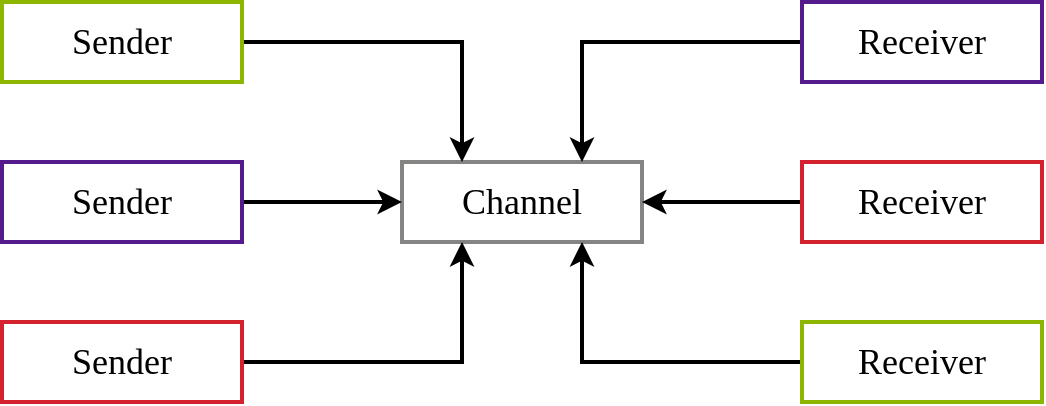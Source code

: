 <mxfile version="13.9.9" type="device"><diagram id="Hz6T0qURKPRLtcw_ycSr" name="Page-1"><mxGraphModel dx="1038" dy="608" grid="1" gridSize="10" guides="1" tooltips="1" connect="1" arrows="1" fold="1" page="1" pageScale="1" pageWidth="850" pageHeight="1100" math="0" shadow="0"><root><mxCell id="0"/><mxCell id="1" parent="0"/><mxCell id="B8H2udqBXHBV7KHPTIZz-1" value="&lt;font face=&quot;Fira Code Retina&quot; style=&quot;font-size: 18px&quot;&gt;Channel&lt;/font&gt;" style="rounded=0;whiteSpace=wrap;html=1;fillColor=none;strokeWidth=2;strokeColor=#848482;" vertex="1" parent="1"><mxGeometry x="240" y="240" width="120" height="40" as="geometry"/></mxCell><mxCell id="B8H2udqBXHBV7KHPTIZz-10" style="edgeStyle=orthogonalEdgeStyle;rounded=0;orthogonalLoop=1;jettySize=auto;html=1;exitX=1;exitY=0.5;exitDx=0;exitDy=0;entryX=0.25;entryY=0;entryDx=0;entryDy=0;strokeWidth=2;" edge="1" parent="1" source="B8H2udqBXHBV7KHPTIZz-2" target="B8H2udqBXHBV7KHPTIZz-1"><mxGeometry relative="1" as="geometry"/></mxCell><mxCell id="B8H2udqBXHBV7KHPTIZz-2" value="&lt;font face=&quot;Fira Code Retina&quot; style=&quot;font-size: 18px&quot;&gt;Sender&lt;/font&gt;" style="rounded=0;whiteSpace=wrap;html=1;fillColor=none;strokeWidth=2;strokeColor=#8db600;" vertex="1" parent="1"><mxGeometry x="40" y="160" width="120" height="40" as="geometry"/></mxCell><mxCell id="B8H2udqBXHBV7KHPTIZz-13" style="edgeStyle=orthogonalEdgeStyle;rounded=0;orthogonalLoop=1;jettySize=auto;html=1;exitX=1;exitY=0.5;exitDx=0;exitDy=0;strokeWidth=2;" edge="1" parent="1" source="B8H2udqBXHBV7KHPTIZz-3" target="B8H2udqBXHBV7KHPTIZz-1"><mxGeometry relative="1" as="geometry"/></mxCell><mxCell id="B8H2udqBXHBV7KHPTIZz-3" value="&lt;font face=&quot;Fira Code Retina&quot; style=&quot;font-size: 18px&quot;&gt;Sender&lt;/font&gt;" style="rounded=0;whiteSpace=wrap;html=1;fillColor=none;strokeWidth=2;strokeColor=#551b8c;" vertex="1" parent="1"><mxGeometry x="40" y="240" width="120" height="40" as="geometry"/></mxCell><mxCell id="B8H2udqBXHBV7KHPTIZz-16" style="edgeStyle=orthogonalEdgeStyle;rounded=0;orthogonalLoop=1;jettySize=auto;html=1;exitX=1;exitY=0.5;exitDx=0;exitDy=0;entryX=0.25;entryY=1;entryDx=0;entryDy=0;strokeWidth=2;" edge="1" parent="1" source="B8H2udqBXHBV7KHPTIZz-4" target="B8H2udqBXHBV7KHPTIZz-1"><mxGeometry relative="1" as="geometry"/></mxCell><mxCell id="B8H2udqBXHBV7KHPTIZz-4" value="&lt;font face=&quot;Fira Code Retina&quot; style=&quot;font-size: 18px&quot;&gt;Sender&lt;/font&gt;" style="rounded=0;whiteSpace=wrap;html=1;fillColor=none;strokeWidth=2;strokeColor=#d3212d;" vertex="1" parent="1"><mxGeometry x="40" y="320" width="120" height="40" as="geometry"/></mxCell><mxCell id="B8H2udqBXHBV7KHPTIZz-15" style="edgeStyle=orthogonalEdgeStyle;rounded=0;orthogonalLoop=1;jettySize=auto;html=1;exitX=0;exitY=0.5;exitDx=0;exitDy=0;entryX=0.75;entryY=0;entryDx=0;entryDy=0;strokeWidth=2;" edge="1" parent="1" source="B8H2udqBXHBV7KHPTIZz-6" target="B8H2udqBXHBV7KHPTIZz-1"><mxGeometry relative="1" as="geometry"/></mxCell><mxCell id="B8H2udqBXHBV7KHPTIZz-6" value="&lt;font face=&quot;Fira Code Retina&quot; style=&quot;font-size: 18px&quot;&gt;Receiver&lt;/font&gt;" style="rounded=0;whiteSpace=wrap;html=1;fillColor=none;strokeWidth=2;strokeColor=#551b8c;" vertex="1" parent="1"><mxGeometry x="440" y="160" width="120" height="40" as="geometry"/></mxCell><mxCell id="B8H2udqBXHBV7KHPTIZz-17" style="edgeStyle=orthogonalEdgeStyle;rounded=0;orthogonalLoop=1;jettySize=auto;html=1;exitX=0;exitY=0.5;exitDx=0;exitDy=0;strokeWidth=2;" edge="1" parent="1" source="B8H2udqBXHBV7KHPTIZz-7" target="B8H2udqBXHBV7KHPTIZz-1"><mxGeometry relative="1" as="geometry"/></mxCell><mxCell id="B8H2udqBXHBV7KHPTIZz-7" value="&lt;font face=&quot;Fira Code Retina&quot; style=&quot;font-size: 18px&quot;&gt;Receiver&lt;/font&gt;" style="rounded=0;whiteSpace=wrap;html=1;fillColor=none;strokeWidth=2;strokeColor=#d3212d;" vertex="1" parent="1"><mxGeometry x="440" y="240" width="120" height="40" as="geometry"/></mxCell><mxCell id="B8H2udqBXHBV7KHPTIZz-12" style="edgeStyle=orthogonalEdgeStyle;rounded=0;orthogonalLoop=1;jettySize=auto;html=1;exitX=0;exitY=0.5;exitDx=0;exitDy=0;entryX=0.75;entryY=1;entryDx=0;entryDy=0;strokeWidth=2;" edge="1" parent="1" source="B8H2udqBXHBV7KHPTIZz-8" target="B8H2udqBXHBV7KHPTIZz-1"><mxGeometry relative="1" as="geometry"/></mxCell><mxCell id="B8H2udqBXHBV7KHPTIZz-8" value="&lt;font face=&quot;Fira Code Retina&quot; style=&quot;font-size: 18px&quot;&gt;Receiver&lt;/font&gt;" style="rounded=0;whiteSpace=wrap;html=1;fillColor=none;strokeWidth=2;strokeColor=#8db600;" vertex="1" parent="1"><mxGeometry x="440" y="320" width="120" height="40" as="geometry"/></mxCell></root></mxGraphModel></diagram></mxfile>